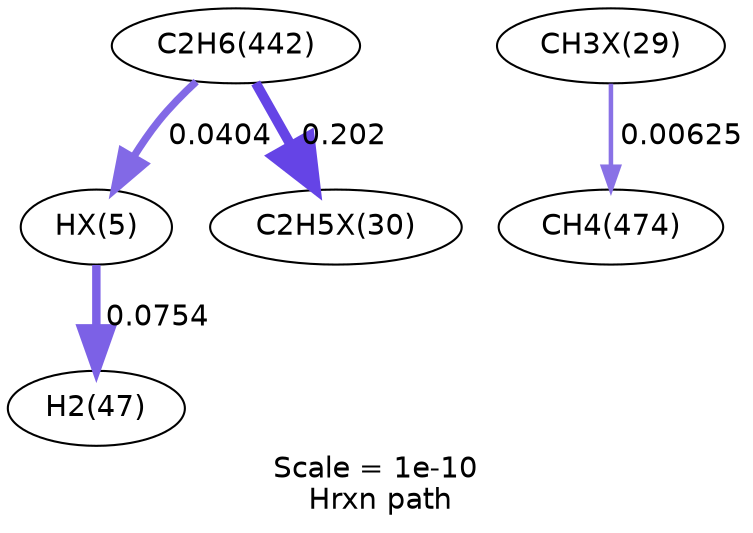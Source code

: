 digraph reaction_paths {
center=1;
s48 -> s11[fontname="Helvetica", style="setlinewidth(4.05)", arrowsize=2.02, color="0.7, 0.575, 0.9"
, label=" 0.0754"];
s19 -> s48[fontname="Helvetica", style="setlinewidth(3.58)", arrowsize=1.79, color="0.7, 0.54, 0.9"
, label=" 0.0404"];
s19 -> s52[fontname="Helvetica", style="setlinewidth(4.79)", arrowsize=2.4, color="0.7, 0.702, 0.9"
, label=" 0.202"];
s51 -> s23[fontname="Helvetica", style="setlinewidth(2.17)", arrowsize=1.08, color="0.7, 0.506, 0.9"
, label=" 0.00625"];
s11 [ fontname="Helvetica", label="H2(47)"];
s19 [ fontname="Helvetica", label="C2H6(442)"];
s23 [ fontname="Helvetica", label="CH4(474)"];
s48 [ fontname="Helvetica", label="HX(5)"];
s51 [ fontname="Helvetica", label="CH3X(29)"];
s52 [ fontname="Helvetica", label="C2H5X(30)"];
 label = "Scale = 1e-10\l Hrxn path";
 fontname = "Helvetica";
}
